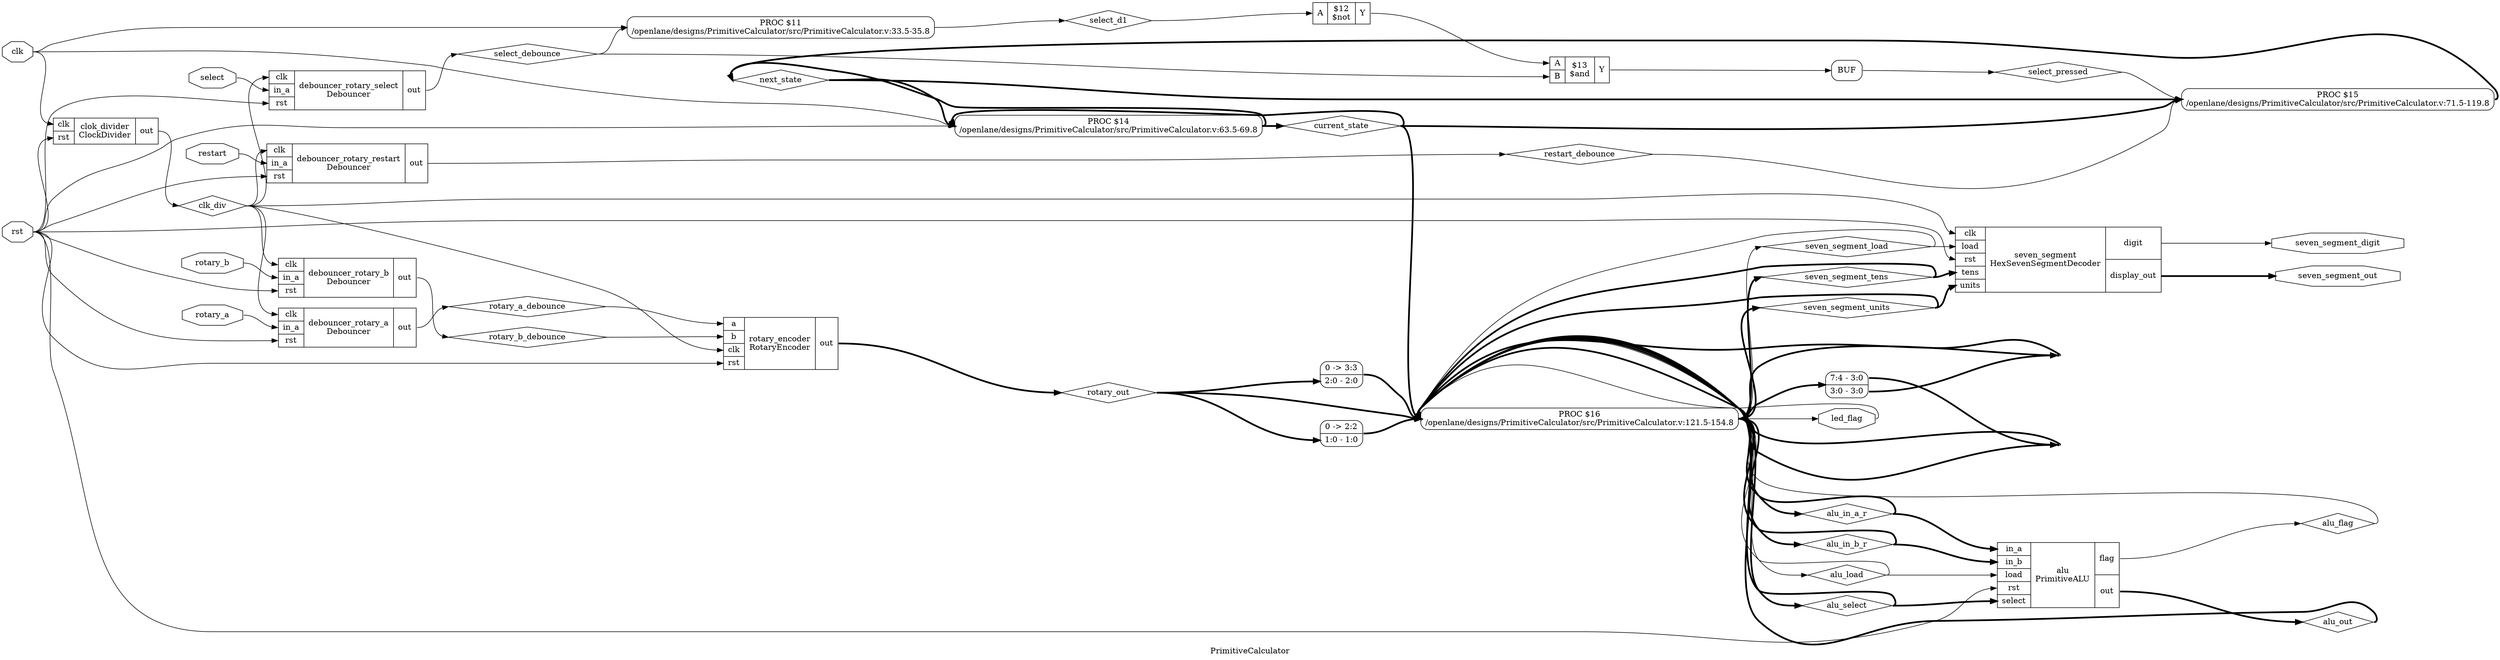 digraph "PrimitiveCalculator" {
label="PrimitiveCalculator";
rankdir="LR";
remincross=true;
n34 [ shape=diamond, label="next_state", color="black", fontcolor="black" ];
n35 [ shape=diamond, label="current_state", color="black", fontcolor="black" ];
n36 [ shape=diamond, label="alu_flag", color="black", fontcolor="black" ];
n37 [ shape=diamond, label="alu_out", color="black", fontcolor="black" ];
n38 [ shape=diamond, label="alu_select", color="black", fontcolor="black" ];
n39 [ shape=diamond, label="alu_in_b_r", color="black", fontcolor="black" ];
n40 [ shape=diamond, label="alu_in_a_r", color="black", fontcolor="black" ];
n41 [ shape=diamond, label="alu_load", color="black", fontcolor="black" ];
n42 [ shape=diamond, label="seven_segment_units", color="black", fontcolor="black" ];
n43 [ shape=diamond, label="seven_segment_tens", color="black", fontcolor="black" ];
n44 [ shape=diamond, label="seven_segment_load", color="black", fontcolor="black" ];
n45 [ shape=diamond, label="rotary_out", color="black", fontcolor="black" ];
n46 [ shape=diamond, label="select_pressed", color="black", fontcolor="black" ];
n47 [ shape=diamond, label="select_d1", color="black", fontcolor="black" ];
n48 [ shape=diamond, label="select_debounce", color="black", fontcolor="black" ];
n49 [ shape=diamond, label="restart_debounce", color="black", fontcolor="black" ];
n50 [ shape=diamond, label="rotary_b_debounce", color="black", fontcolor="black" ];
n51 [ shape=diamond, label="rotary_a_debounce", color="black", fontcolor="black" ];
n52 [ shape=diamond, label="clk_div", color="black", fontcolor="black" ];
n53 [ shape=octagon, label="led_flag", color="black", fontcolor="black" ];
n54 [ shape=octagon, label="seven_segment_digit", color="black", fontcolor="black" ];
n55 [ shape=octagon, label="seven_segment_out", color="black", fontcolor="black" ];
n56 [ shape=octagon, label="rotary_b", color="black", fontcolor="black" ];
n57 [ shape=octagon, label="rotary_a", color="black", fontcolor="black" ];
n58 [ shape=octagon, label="restart", color="black", fontcolor="black" ];
n59 [ shape=octagon, label="select", color="black", fontcolor="black" ];
n60 [ shape=octagon, label="rst", color="black", fontcolor="black" ];
n61 [ shape=octagon, label="clk", color="black", fontcolor="black" ];
c67 [ shape=record, label="{{<p62> in_a|<p63> in_b|<p64> load|<p60> rst|<p59> select}|alu\nPrimitiveALU|{<p65> flag|<p66> out}}" ];
c72 [ shape=record, label="{{<p61> clk|<p64> load|<p60> rst|<p68> tens|<p69> units}|seven_segment\nHexSevenSegmentDecoder|{<p70> digit|<p71> display_out}}" ];
c75 [ shape=record, label="{{<p73> a|<p74> b|<p61> clk|<p60> rst}|rotary_encoder\nRotaryEncoder|{<p66> out}}" ];
c79 [ shape=record, label="{{<p76> A|<p77> B}|$13\n$and|{<p78> Y}}" ];
c80 [ shape=record, label="{{<p76> A}|$12\n$not|{<p78> Y}}" ];
c81 [ shape=record, label="{{<p61> clk|<p62> in_a|<p60> rst}|debouncer_rotary_restart\nDebouncer|{<p66> out}}" ];
c82 [ shape=record, label="{{<p61> clk|<p62> in_a|<p60> rst}|debouncer_rotary_select\nDebouncer|{<p66> out}}" ];
c83 [ shape=record, label="{{<p61> clk|<p62> in_a|<p60> rst}|debouncer_rotary_b\nDebouncer|{<p66> out}}" ];
c84 [ shape=record, label="{{<p61> clk|<p62> in_a|<p60> rst}|debouncer_rotary_a\nDebouncer|{<p66> out}}" ];
c85 [ shape=record, label="{{<p61> clk|<p60> rst}|clok_divider\nClockDivider|{<p66> out}}" ];
x1 [ shape=record, style=rounded, label="0 -&gt; 2:2 |<s0> 1:0 - 1:0 " ];
x2 [ shape=record, style=rounded, label="0 -&gt; 3:3 |<s0> 2:0 - 2:0 " ];
x3 [ shape=record, style=rounded, label="<s1> 7:4 - 3:0 |<s0> 3:0 - 3:0 " ];
p0 [shape=box, style=rounded, label="PROC $16\n/openlane/designs/PrimitiveCalculator/src/PrimitiveCalculator.v:121.5-154.8"];
p4 [shape=box, style=rounded, label="PROC $15\n/openlane/designs/PrimitiveCalculator/src/PrimitiveCalculator.v:71.5-119.8"];
p5 [shape=box, style=rounded, label="PROC $14\n/openlane/designs/PrimitiveCalculator/src/PrimitiveCalculator.v:63.5-69.8"];
p6 [shape=box, style=rounded, label="PROC $11\n/openlane/designs/PrimitiveCalculator/src/PrimitiveCalculator.v:33.5-35.8"];
x7 [shape=box, style=rounded, label="BUF"];
c79:p78:e -> x7:w:w [color="black", label=""];
c80:p78:e -> c79:p76:w [color="black", label=""];
p4:e -> n34:w [color="black", style="setlinewidth(3)", label=""];
p5:e -> n34:w [color="black", style="setlinewidth(3)", label=""];
n34:e -> p4:w [color="black", style="setlinewidth(3)", label=""];
n34:e -> p5:w [color="black", style="setlinewidth(3)", label=""];
p5:e -> n35:w [color="black", style="setlinewidth(3)", label=""];
n35:e -> p0:w [color="black", style="setlinewidth(3)", label=""];
n35:e -> p4:w [color="black", style="setlinewidth(3)", label=""];
n35:e -> p5:w [color="black", style="setlinewidth(3)", label=""];
c67:p65:e -> n36:w [color="black", label=""];
n36:e -> p0:w [color="black", label=""];
c67:p66:e -> n37:w [color="black", style="setlinewidth(3)", label=""];
n37:e -> p0:w [color="black", style="setlinewidth(3)", label=""];
p0:e -> n38:w [color="black", style="setlinewidth(3)", label=""];
n38:e -> c67:p59:w [color="black", style="setlinewidth(3)", label=""];
n38:e -> p0:w [color="black", style="setlinewidth(3)", label=""];
p0:e -> n39:w [color="black", style="setlinewidth(3)", label=""];
n39:e -> c67:p63:w [color="black", style="setlinewidth(3)", label=""];
n39:e -> p0:w [color="black", style="setlinewidth(3)", label=""];
p0:e -> n40:w [color="black", style="setlinewidth(3)", label=""];
n40:e -> c67:p62:w [color="black", style="setlinewidth(3)", label=""];
n40:e -> p0:w [color="black", style="setlinewidth(3)", label=""];
p0:e -> n41:w [color="black", label=""];
n41:e -> c67:p64:w [color="black", label=""];
n41:e -> p0:w [color="black", label=""];
p0:e -> n42:w [color="black", style="setlinewidth(3)", label=""];
n42:e -> c72:p69:w [color="black", style="setlinewidth(3)", label=""];
n42:e -> p0:w [color="black", style="setlinewidth(3)", label=""];
p0:e -> n43:w [color="black", style="setlinewidth(3)", label=""];
n43:e -> c72:p68:w [color="black", style="setlinewidth(3)", label=""];
n43:e -> p0:w [color="black", style="setlinewidth(3)", label=""];
p0:e -> n44:w [color="black", label=""];
n44:e -> c72:p64:w [color="black", label=""];
n44:e -> p0:w [color="black", label=""];
c75:p66:e -> n45:w [color="black", style="setlinewidth(3)", label=""];
n45:e -> p0:w [color="black", style="setlinewidth(3)", label=""];
n45:e -> x1:s0:w [color="black", style="setlinewidth(3)", label=""];
n45:e -> x2:s0:w [color="black", style="setlinewidth(3)", label=""];
x7:e:e -> n46:w [color="black", label=""];
n46:e -> p4:w [color="black", label=""];
p6:e -> n47:w [color="black", label=""];
n47:e -> c80:p76:w [color="black", label=""];
c82:p66:e -> n48:w [color="black", label=""];
n48:e -> c79:p77:w [color="black", label=""];
n48:e -> p6:w [color="black", label=""];
c81:p66:e -> n49:w [color="black", label=""];
n49:e -> p4:w [color="black", label=""];
n5 [ shape=point ];
p0:e -> n5:w [color="black", style="setlinewidth(3)", label=""];
x3:s0:e -> n5:w [color="black", style="setlinewidth(3)", label=""];
n5:e -> p0:w [color="black", style="setlinewidth(3)", label=""];
c83:p66:e -> n50:w [color="black", label=""];
n50:e -> c75:p74:w [color="black", label=""];
c84:p66:e -> n51:w [color="black", label=""];
n51:e -> c75:p73:w [color="black", label=""];
c85:p66:e -> n52:w [color="black", label=""];
n52:e -> c72:p61:w [color="black", label=""];
n52:e -> c75:p61:w [color="black", label=""];
n52:e -> c81:p61:w [color="black", label=""];
n52:e -> c82:p61:w [color="black", label=""];
n52:e -> c83:p61:w [color="black", label=""];
n52:e -> c84:p61:w [color="black", label=""];
p0:e -> n53:w [color="black", label=""];
n53:e -> p0:w [color="black", label=""];
c72:p70:e -> n54:w [color="black", label=""];
c72:p71:e -> n55:w [color="black", style="setlinewidth(3)", label=""];
n56:e -> c83:p62:w [color="black", label=""];
n57:e -> c84:p62:w [color="black", label=""];
n58:e -> c81:p62:w [color="black", label=""];
n59:e -> c82:p62:w [color="black", label=""];
n6 [ shape=point ];
p0:e -> n6:w [color="black", style="setlinewidth(3)", label=""];
x3:s1:e -> n6:w [color="black", style="setlinewidth(3)", label=""];
n6:e -> p0:w [color="black", style="setlinewidth(3)", label=""];
n60:e -> c67:p60:w [color="black", label=""];
n60:e -> c72:p60:w [color="black", label=""];
n60:e -> c75:p60:w [color="black", label=""];
n60:e -> c81:p60:w [color="black", label=""];
n60:e -> c82:p60:w [color="black", label=""];
n60:e -> c83:p60:w [color="black", label=""];
n60:e -> c84:p60:w [color="black", label=""];
n60:e -> c85:p60:w [color="black", label=""];
n60:e -> p5:w [color="black", label=""];
n61:e -> c85:p61:w [color="black", label=""];
n61:e -> p5:w [color="black", label=""];
n61:e -> p6:w [color="black", label=""];
x1:e -> p0:w [color="black", style="setlinewidth(3)", label=""];
x2:e -> p0:w [color="black", style="setlinewidth(3)", label=""];
p0:e -> x3:w [color="black", style="setlinewidth(3)", label=""];
}
